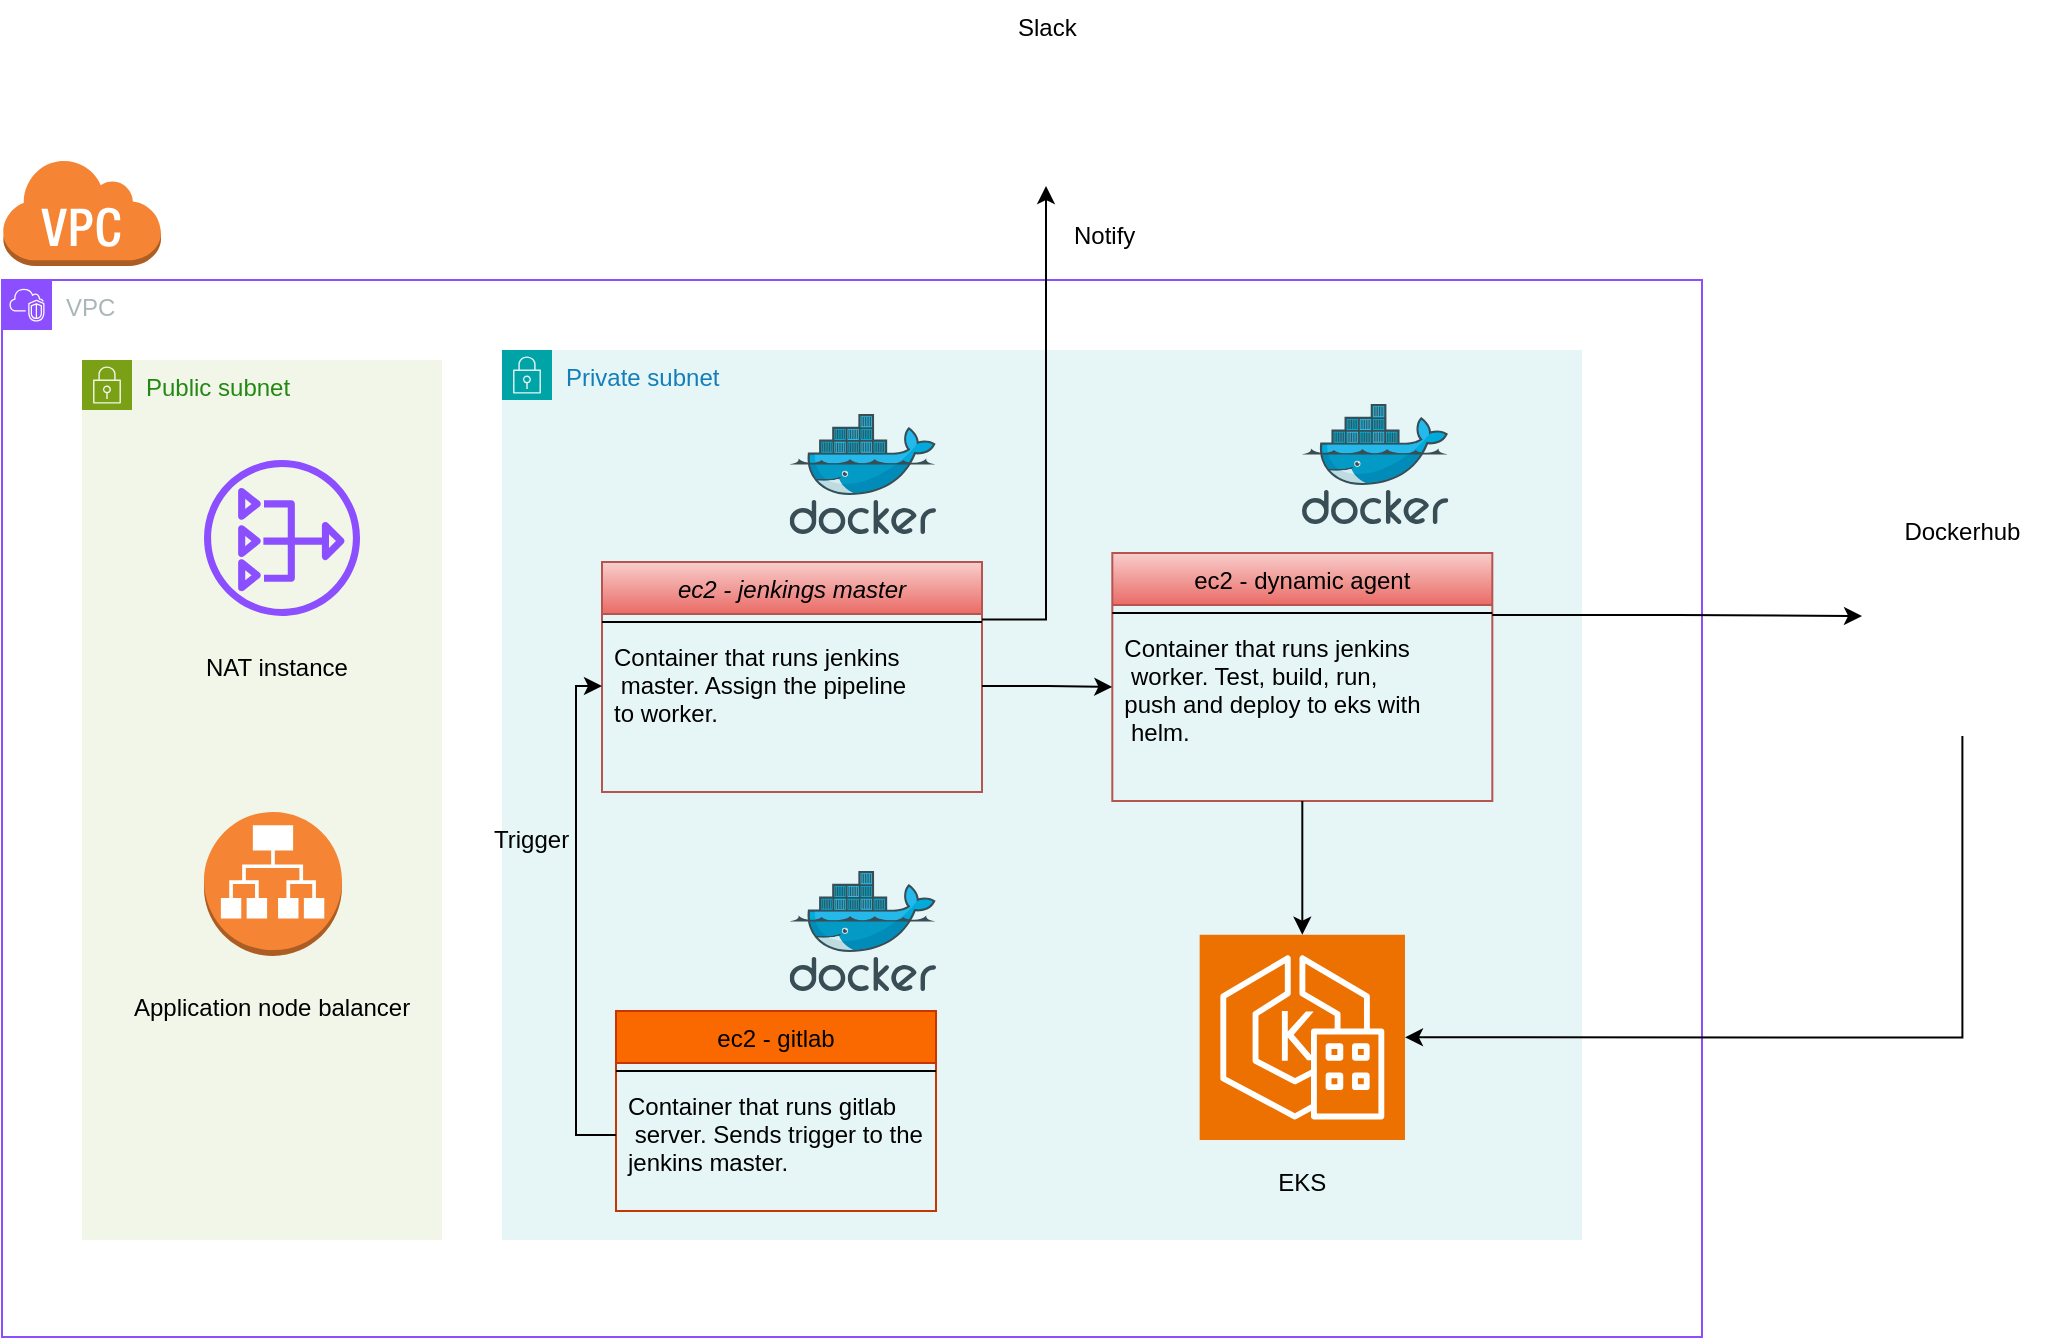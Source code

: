 <mxfile version="24.7.17">
  <diagram id="C5RBs43oDa-KdzZeNtuy" name="Page-1">
    <mxGraphModel dx="1834" dy="1161" grid="1" gridSize="10" guides="1" tooltips="1" connect="1" arrows="1" fold="1" page="0" pageScale="1" pageWidth="827" pageHeight="1169" math="0" shadow="0">
      <root>
        <mxCell id="WIyWlLk6GJQsqaUBKTNV-0" />
        <mxCell id="WIyWlLk6GJQsqaUBKTNV-1" parent="WIyWlLk6GJQsqaUBKTNV-0" />
        <mxCell id="TM7kWoEH8Kgl29zYUBTl-17" value="" style="shape=image;html=1;verticalAlign=top;verticalLabelPosition=bottom;labelBackgroundColor=#ffffff;imageAspect=0;aspect=fixed;image=https://cdn2.iconfinder.com/data/icons/social-media-2285/512/1_Slack_colored_svg-128.png" parent="WIyWlLk6GJQsqaUBKTNV-1" vertex="1">
          <mxGeometry x="230" y="-131" width="64" height="64" as="geometry" />
        </mxCell>
        <mxCell id="nHR8Dk88MJTBsOPazzTW-0" value="" style="outlineConnect=0;dashed=0;verticalLabelPosition=bottom;verticalAlign=top;align=center;html=1;shape=mxgraph.aws3.virtual_private_cloud;fillColor=#F58534;gradientColor=none;" parent="WIyWlLk6GJQsqaUBKTNV-1" vertex="1">
          <mxGeometry x="-260" y="-81" width="79.5" height="54" as="geometry" />
        </mxCell>
        <mxCell id="nHR8Dk88MJTBsOPazzTW-1" value="VPC" style="points=[[0,0],[0.25,0],[0.5,0],[0.75,0],[1,0],[1,0.25],[1,0.5],[1,0.75],[1,1],[0.75,1],[0.5,1],[0.25,1],[0,1],[0,0.75],[0,0.5],[0,0.25]];outlineConnect=0;gradientColor=none;html=1;whiteSpace=wrap;fontSize=12;fontStyle=0;container=1;pointerEvents=0;collapsible=0;recursiveResize=0;shape=mxgraph.aws4.group;grIcon=mxgraph.aws4.group_vpc2;strokeColor=#8C4FFF;fillColor=none;verticalAlign=top;align=left;spacingLeft=30;fontColor=#AAB7B8;dashed=0;" parent="WIyWlLk6GJQsqaUBKTNV-1" vertex="1">
          <mxGeometry x="-260" y="-20" width="850" height="528.5" as="geometry" />
        </mxCell>
        <mxCell id="cLxZ3VK7D4FxL8ryzwBJ-1" value="Private subnet" style="points=[[0,0],[0.25,0],[0.5,0],[0.75,0],[1,0],[1,0.25],[1,0.5],[1,0.75],[1,1],[0.75,1],[0.5,1],[0.25,1],[0,1],[0,0.75],[0,0.5],[0,0.25]];outlineConnect=0;gradientColor=none;html=1;whiteSpace=wrap;fontSize=12;fontStyle=0;container=1;pointerEvents=0;collapsible=0;recursiveResize=0;shape=mxgraph.aws4.group;grIcon=mxgraph.aws4.group_security_group;grStroke=0;strokeColor=#00A4A6;fillColor=#E6F6F7;verticalAlign=top;align=left;spacingLeft=30;fontColor=#147EBA;dashed=0;" parent="nHR8Dk88MJTBsOPazzTW-1" vertex="1">
          <mxGeometry x="250" y="35" width="540" height="445" as="geometry" />
        </mxCell>
        <mxCell id="TM7kWoEH8Kgl29zYUBTl-26" value="Trigger" style="text;align=left;verticalAlign=top;spacingLeft=4;spacingRight=4;overflow=hidden;rotatable=0;points=[[0,0.5],[1,0.5]];portConstraint=eastwest;" parent="cLxZ3VK7D4FxL8ryzwBJ-1" vertex="1">
          <mxGeometry x="-10" y="231" width="60" height="64" as="geometry" />
        </mxCell>
        <mxCell id="TM7kWoEH8Kgl29zYUBTl-2" value="" style="image;sketch=0;aspect=fixed;html=1;points=[];align=center;fontSize=12;image=img/lib/mscae/Docker.svg;" parent="cLxZ3VK7D4FxL8ryzwBJ-1" vertex="1">
          <mxGeometry x="143.83" y="260.5" width="73.17" height="60" as="geometry" />
        </mxCell>
        <mxCell id="zkfFHV4jXpPFQw0GAbJ--17" value="ec2 - gitlab" style="swimlane;fontStyle=0;align=center;verticalAlign=top;childLayout=stackLayout;horizontal=1;startSize=26;horizontalStack=0;resizeParent=1;resizeLast=0;collapsible=1;marginBottom=0;rounded=0;shadow=0;strokeWidth=1;fontColor=#000000;fillColor=#fa6800;strokeColor=#C73500;" parent="cLxZ3VK7D4FxL8ryzwBJ-1" vertex="1">
          <mxGeometry x="57.0" y="330.5" width="160" height="100" as="geometry">
            <mxRectangle x="550" y="140" width="160" height="26" as="alternateBounds" />
          </mxGeometry>
        </mxCell>
        <mxCell id="zkfFHV4jXpPFQw0GAbJ--23" value="" style="line;html=1;strokeWidth=1;align=left;verticalAlign=middle;spacingTop=-1;spacingLeft=3;spacingRight=3;rotatable=0;labelPosition=right;points=[];portConstraint=eastwest;" parent="zkfFHV4jXpPFQw0GAbJ--17" vertex="1">
          <mxGeometry y="26" width="160" height="8" as="geometry" />
        </mxCell>
        <mxCell id="zkfFHV4jXpPFQw0GAbJ--25" value="Container that runs gitlab&#xa; server. Sends trigger to the &#xa;jenkins master." style="text;align=left;verticalAlign=top;spacingLeft=4;spacingRight=4;overflow=hidden;rotatable=0;points=[[0,0.5],[1,0.5]];portConstraint=eastwest;" parent="zkfFHV4jXpPFQw0GAbJ--17" vertex="1">
          <mxGeometry y="34" width="160" height="56" as="geometry" />
        </mxCell>
        <mxCell id="TM7kWoEH8Kgl29zYUBTl-1" value="" style="shape=image;html=1;verticalAlign=top;verticalLabelPosition=bottom;labelBackgroundColor=#ffffff;imageAspect=0;aspect=fixed;image=https://cdn4.iconfinder.com/data/icons/socialcones/508/Gitlab-128.png" parent="cLxZ3VK7D4FxL8ryzwBJ-1" vertex="1">
          <mxGeometry x="64.0" y="260.5" width="58" height="58" as="geometry" />
        </mxCell>
        <mxCell id="TM7kWoEH8Kgl29zYUBTl-3" value="" style="image;sketch=0;aspect=fixed;html=1;points=[];align=center;fontSize=12;image=img/lib/mscae/Docker.svg;" parent="cLxZ3VK7D4FxL8ryzwBJ-1" vertex="1">
          <mxGeometry x="143.83" y="32" width="73.17" height="60" as="geometry" />
        </mxCell>
        <mxCell id="TM7kWoEH8Kgl29zYUBTl-7" value="" style="shape=image;verticalLabelPosition=bottom;labelBackgroundColor=default;verticalAlign=top;aspect=fixed;imageAspect=0;image=https://upload.wikimedia.org/wikipedia/commons/thumb/e/e9/Jenkins_logo.svg/1200px-Jenkins_logo.svg.png;" parent="cLxZ3VK7D4FxL8ryzwBJ-1" vertex="1">
          <mxGeometry x="57.0" y="22" width="50.69" height="70" as="geometry" />
        </mxCell>
        <mxCell id="zkfFHV4jXpPFQw0GAbJ--0" value="ec2 - jenkings master" style="swimlane;fontStyle=2;align=center;verticalAlign=top;childLayout=stackLayout;horizontal=1;startSize=26;horizontalStack=0;resizeParent=1;resizeLast=0;collapsible=1;marginBottom=0;rounded=0;shadow=0;strokeWidth=1;fillColor=#f8cecc;gradientColor=#ea6b66;strokeColor=#b85450;" parent="cLxZ3VK7D4FxL8ryzwBJ-1" vertex="1">
          <mxGeometry x="50" y="106" width="190" height="115" as="geometry">
            <mxRectangle x="230" y="140" width="160" height="26" as="alternateBounds" />
          </mxGeometry>
        </mxCell>
        <mxCell id="zkfFHV4jXpPFQw0GAbJ--4" value="" style="line;html=1;strokeWidth=1;align=left;verticalAlign=middle;spacingTop=-1;spacingLeft=3;spacingRight=3;rotatable=0;labelPosition=right;points=[];portConstraint=eastwest;" parent="zkfFHV4jXpPFQw0GAbJ--0" vertex="1">
          <mxGeometry y="26" width="190" height="8" as="geometry" />
        </mxCell>
        <mxCell id="zkfFHV4jXpPFQw0GAbJ--5" value="Container that runs jenkins&#xa; master. Assign the pipeline &#xa;to worker." style="text;align=left;verticalAlign=top;spacingLeft=4;spacingRight=4;overflow=hidden;rotatable=0;points=[[0,0.5],[1,0.5]];portConstraint=eastwest;" parent="zkfFHV4jXpPFQw0GAbJ--0" vertex="1">
          <mxGeometry y="34" width="190" height="56" as="geometry" />
        </mxCell>
        <mxCell id="zkfFHV4jXpPFQw0GAbJ--13" value="ec2 - dynamic agent" style="swimlane;fontStyle=0;align=center;verticalAlign=top;childLayout=stackLayout;horizontal=1;startSize=26;horizontalStack=0;resizeParent=1;resizeLast=0;collapsible=1;marginBottom=0;rounded=0;shadow=0;strokeWidth=1;fillColor=#f8cecc;strokeColor=#b85450;gradientColor=#ea6b66;" parent="cLxZ3VK7D4FxL8ryzwBJ-1" vertex="1">
          <mxGeometry x="305.16" y="101.5" width="190" height="124" as="geometry">
            <mxRectangle x="340" y="380" width="170" height="26" as="alternateBounds" />
          </mxGeometry>
        </mxCell>
        <mxCell id="zkfFHV4jXpPFQw0GAbJ--15" value="" style="line;html=1;strokeWidth=1;align=left;verticalAlign=middle;spacingTop=-1;spacingLeft=3;spacingRight=3;rotatable=0;labelPosition=right;points=[];portConstraint=eastwest;" parent="zkfFHV4jXpPFQw0GAbJ--13" vertex="1">
          <mxGeometry y="26" width="190" height="8" as="geometry" />
        </mxCell>
        <mxCell id="TM7kWoEH8Kgl29zYUBTl-27" value="Container that runs jenkins&#xa; worker. Test, build, run, &#xa;push and deploy to eks with&#xa; helm." style="text;align=left;verticalAlign=top;spacingLeft=4;spacingRight=4;overflow=hidden;rotatable=0;points=[[0,0.5],[1,0.5]];portConstraint=eastwest;" parent="zkfFHV4jXpPFQw0GAbJ--13" vertex="1">
          <mxGeometry y="34" width="190" height="66" as="geometry" />
        </mxCell>
        <mxCell id="TM7kWoEH8Kgl29zYUBTl-4" value="" style="image;sketch=0;aspect=fixed;html=1;points=[];align=center;fontSize=12;image=img/lib/mscae/Docker.svg;" parent="cLxZ3VK7D4FxL8ryzwBJ-1" vertex="1">
          <mxGeometry x="400" y="27" width="73.17" height="60" as="geometry" />
        </mxCell>
        <mxCell id="TM7kWoEH8Kgl29zYUBTl-8" value="" style="shape=image;verticalLabelPosition=bottom;labelBackgroundColor=default;verticalAlign=top;aspect=fixed;imageAspect=0;image=https://upload.wikimedia.org/wikipedia/commons/thumb/e/e9/Jenkins_logo.svg/1200px-Jenkins_logo.svg.png;" parent="cLxZ3VK7D4FxL8ryzwBJ-1" vertex="1">
          <mxGeometry x="320" y="22" width="50.69" height="70" as="geometry" />
        </mxCell>
        <mxCell id="wvvN9CQzxBYPp4Gpy_zy-1" style="edgeStyle=orthogonalEdgeStyle;rounded=0;orthogonalLoop=1;jettySize=auto;html=1;exitX=0;exitY=0.5;exitDx=0;exitDy=0;entryX=0;entryY=0.5;entryDx=0;entryDy=0;" parent="cLxZ3VK7D4FxL8ryzwBJ-1" source="zkfFHV4jXpPFQw0GAbJ--25" target="zkfFHV4jXpPFQw0GAbJ--5" edge="1">
          <mxGeometry relative="1" as="geometry" />
        </mxCell>
        <mxCell id="EG0ce8ajkI2ptLBl0P0L-60" style="edgeStyle=orthogonalEdgeStyle;rounded=0;orthogonalLoop=1;jettySize=auto;html=1;exitX=1;exitY=0.5;exitDx=0;exitDy=0;" parent="cLxZ3VK7D4FxL8ryzwBJ-1" source="zkfFHV4jXpPFQw0GAbJ--5" target="TM7kWoEH8Kgl29zYUBTl-27" edge="1">
          <mxGeometry relative="1" as="geometry" />
        </mxCell>
        <mxCell id="EG0ce8ajkI2ptLBl0P0L-33" value="" style="sketch=0;points=[[0,0,0],[0.25,0,0],[0.5,0,0],[0.75,0,0],[1,0,0],[0,1,0],[0.25,1,0],[0.5,1,0],[0.75,1,0],[1,1,0],[0,0.25,0],[0,0.5,0],[0,0.75,0],[1,0.25,0],[1,0.5,0],[1,0.75,0]];outlineConnect=0;fontColor=#232F3E;fillColor=#ED7100;strokeColor=#ffffff;dashed=0;verticalLabelPosition=bottom;verticalAlign=top;align=center;html=1;fontSize=12;fontStyle=0;aspect=fixed;shape=mxgraph.aws4.resourceIcon;resIcon=mxgraph.aws4.eks_anywhere;" parent="cLxZ3VK7D4FxL8ryzwBJ-1" vertex="1">
          <mxGeometry x="348.83" y="292.34" width="102.66" height="102.66" as="geometry" />
        </mxCell>
        <mxCell id="EG0ce8ajkI2ptLBl0P0L-34" value="EKS" style="text;align=center;verticalAlign=top;spacingLeft=4;spacingRight=4;overflow=hidden;rotatable=0;points=[[0,0.5],[1,0.5]];portConstraint=eastwest;" parent="cLxZ3VK7D4FxL8ryzwBJ-1" vertex="1">
          <mxGeometry x="355.16" y="402.5" width="90" height="28" as="geometry" />
        </mxCell>
        <mxCell id="NV9d2Z1FnDySuTYnnWmf-2" style="edgeStyle=orthogonalEdgeStyle;rounded=0;orthogonalLoop=1;jettySize=auto;html=1;exitX=0.5;exitY=1;exitDx=0;exitDy=0;entryX=0.5;entryY=0;entryDx=0;entryDy=0;entryPerimeter=0;" edge="1" parent="cLxZ3VK7D4FxL8ryzwBJ-1" source="zkfFHV4jXpPFQw0GAbJ--13" target="EG0ce8ajkI2ptLBl0P0L-33">
          <mxGeometry relative="1" as="geometry" />
        </mxCell>
        <mxCell id="cLxZ3VK7D4FxL8ryzwBJ-12" value="Public subnet" style="points=[[0,0],[0.25,0],[0.5,0],[0.75,0],[1,0],[1,0.25],[1,0.5],[1,0.75],[1,1],[0.75,1],[0.5,1],[0.25,1],[0,1],[0,0.75],[0,0.5],[0,0.25]];outlineConnect=0;gradientColor=none;html=1;whiteSpace=wrap;fontSize=12;fontStyle=0;container=1;pointerEvents=0;collapsible=0;recursiveResize=0;shape=mxgraph.aws4.group;grIcon=mxgraph.aws4.group_security_group;grStroke=0;strokeColor=#7AA116;fillColor=#F2F6E8;verticalAlign=top;align=left;spacingLeft=30;fontColor=#248814;dashed=0;" parent="nHR8Dk88MJTBsOPazzTW-1" vertex="1">
          <mxGeometry x="40" y="40" width="180" height="440" as="geometry" />
        </mxCell>
        <mxCell id="cLxZ3VK7D4FxL8ryzwBJ-13" value="" style="outlineConnect=0;dashed=0;verticalLabelPosition=bottom;verticalAlign=top;align=center;html=1;shape=mxgraph.aws3.application_load_balancer;fillColor=#F58534;gradientColor=none;" parent="cLxZ3VK7D4FxL8ryzwBJ-12" vertex="1">
          <mxGeometry x="61" y="226" width="69" height="72" as="geometry" />
        </mxCell>
        <mxCell id="cLxZ3VK7D4FxL8ryzwBJ-14" value="" style="sketch=0;outlineConnect=0;fontColor=#232F3E;gradientColor=none;fillColor=#8C4FFF;strokeColor=none;dashed=0;verticalLabelPosition=bottom;verticalAlign=top;align=center;html=1;fontSize=12;fontStyle=0;aspect=fixed;pointerEvents=1;shape=mxgraph.aws4.nat_gateway;" parent="cLxZ3VK7D4FxL8ryzwBJ-12" vertex="1">
          <mxGeometry x="61" y="50" width="78" height="78" as="geometry" />
        </mxCell>
        <mxCell id="cLxZ3VK7D4FxL8ryzwBJ-15" value="Application node balancer&#xa;" style="text;align=left;verticalAlign=top;spacingLeft=4;spacingRight=4;overflow=hidden;rotatable=0;points=[[0,0.5],[1,0.5]];portConstraint=eastwest;" parent="cLxZ3VK7D4FxL8ryzwBJ-12" vertex="1">
          <mxGeometry x="20.0" y="310" width="160" height="56" as="geometry" />
        </mxCell>
        <mxCell id="cLxZ3VK7D4FxL8ryzwBJ-16" value="NAT instance" style="text;align=left;verticalAlign=top;spacingLeft=4;spacingRight=4;overflow=hidden;rotatable=0;points=[[0,0.5],[1,0.5]];portConstraint=eastwest;" parent="cLxZ3VK7D4FxL8ryzwBJ-12" vertex="1">
          <mxGeometry x="56.0" y="140" width="160" height="56" as="geometry" />
        </mxCell>
        <mxCell id="TM7kWoEH8Kgl29zYUBTl-33" value="Notify" style="text;align=left;verticalAlign=top;spacingLeft=4;spacingRight=4;overflow=hidden;rotatable=0;points=[[0,0.5],[1,0.5]];portConstraint=eastwest;" parent="WIyWlLk6GJQsqaUBKTNV-1" vertex="1">
          <mxGeometry x="270" y="-56" width="60" height="36" as="geometry" />
        </mxCell>
        <mxCell id="EG0ce8ajkI2ptLBl0P0L-31" style="edgeStyle=orthogonalEdgeStyle;rounded=0;orthogonalLoop=1;jettySize=auto;html=1;exitX=1;exitY=0.25;exitDx=0;exitDy=0;entryX=0.5;entryY=1;entryDx=0;entryDy=0;" parent="WIyWlLk6GJQsqaUBKTNV-1" source="zkfFHV4jXpPFQw0GAbJ--0" target="TM7kWoEH8Kgl29zYUBTl-17" edge="1">
          <mxGeometry relative="1" as="geometry">
            <mxPoint x="250" y="-79" as="targetPoint" />
          </mxGeometry>
        </mxCell>
        <mxCell id="EG0ce8ajkI2ptLBl0P0L-32" value="Dockerhub" style="text;align=left;verticalAlign=top;spacingLeft=4;spacingRight=4;overflow=hidden;rotatable=0;points=[[0,0.5],[1,0.5]];portConstraint=eastwest;" parent="WIyWlLk6GJQsqaUBKTNV-1" vertex="1">
          <mxGeometry x="685.2" y="92" width="70" height="36" as="geometry" />
        </mxCell>
        <mxCell id="EG0ce8ajkI2ptLBl0P0L-45" value="" style="shape=image;verticalLabelPosition=bottom;labelBackgroundColor=default;verticalAlign=top;aspect=fixed;imageAspect=0;image=https://gitlab.com/uploads/-/system/project/avatar/22180576/dockerhub.png;" parent="WIyWlLk6GJQsqaUBKTNV-1" vertex="1">
          <mxGeometry x="670.0" y="128" width="100.39" height="80" as="geometry" />
        </mxCell>
        <mxCell id="EG0ce8ajkI2ptLBl0P0L-59" value="Slack" style="text;align=left;verticalAlign=top;spacingLeft=4;spacingRight=4;overflow=hidden;rotatable=0;points=[[0,0.5],[1,0.5]];portConstraint=eastwest;" parent="WIyWlLk6GJQsqaUBKTNV-1" vertex="1">
          <mxGeometry x="242" y="-160" width="60" height="36" as="geometry" />
        </mxCell>
        <mxCell id="NV9d2Z1FnDySuTYnnWmf-1" style="edgeStyle=orthogonalEdgeStyle;rounded=0;orthogonalLoop=1;jettySize=auto;html=1;exitX=1;exitY=0.25;exitDx=0;exitDy=0;entryX=0;entryY=0.25;entryDx=0;entryDy=0;" edge="1" parent="WIyWlLk6GJQsqaUBKTNV-1" source="zkfFHV4jXpPFQw0GAbJ--13" target="EG0ce8ajkI2ptLBl0P0L-45">
          <mxGeometry relative="1" as="geometry" />
        </mxCell>
        <mxCell id="NV9d2Z1FnDySuTYnnWmf-3" style="edgeStyle=orthogonalEdgeStyle;rounded=0;orthogonalLoop=1;jettySize=auto;html=1;exitX=0.5;exitY=1;exitDx=0;exitDy=0;entryX=1;entryY=0.5;entryDx=0;entryDy=0;entryPerimeter=0;" edge="1" parent="WIyWlLk6GJQsqaUBKTNV-1" source="EG0ce8ajkI2ptLBl0P0L-45" target="EG0ce8ajkI2ptLBl0P0L-33">
          <mxGeometry relative="1" as="geometry" />
        </mxCell>
      </root>
    </mxGraphModel>
  </diagram>
</mxfile>
